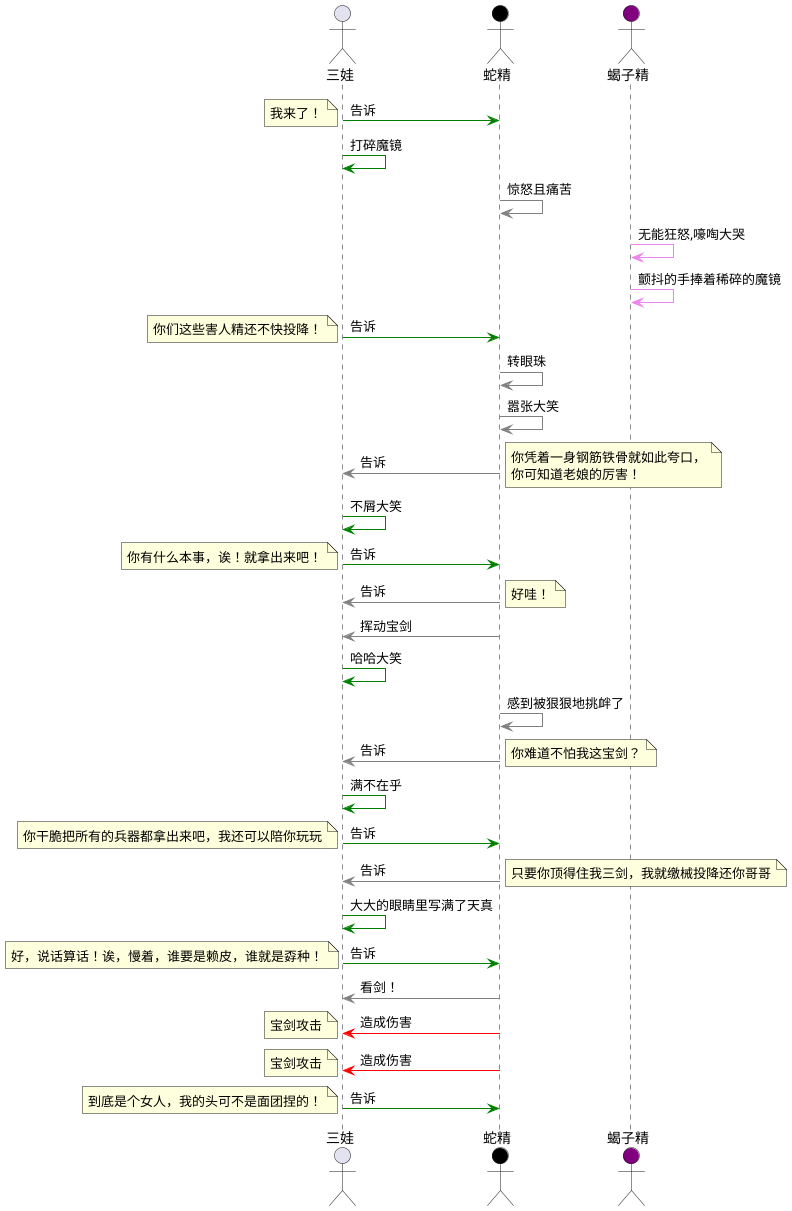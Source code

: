 ' https://www.bilibili.com/video/BV1zQ4y1d7dQ?p=3
' 6:57 ~ 8:32

@startuml
actor       三娃   as calabashThree 
actor       蛇精    as snake  #Black 
actor       蝎子精    as scorpion   #Purple 

calabashThree -[#Green]> snake : 告诉
note left: 我来了！

calabashThree -[#Green]> calabashThree : 打碎魔镜

snake -[#Grey]> snake : 惊怒且痛苦
scorpion -[#Violet]> scorpion : 无能狂怒,嚎啕大哭
scorpion -[#Violet]> scorpion : 颤抖的手捧着稀碎的魔镜


calabashThree -[#Green]> snake : 告诉
note left: 你们这些害人精还不快投降！

snake -[#Grey]> snake : 转眼珠
snake -[#Grey]> snake : 嚣张大笑
snake -[#Grey]> calabashThree : 告诉
note right
你凭着一身钢筋铁骨就如此夸口，
你可知道老娘的厉害！
end note 

calabashThree -[#Green]> calabashThree : 不屑大笑
calabashThree -[#Green]> snake : 告诉
note left: 你有什么本事，诶！就拿出来吧！

snake -[#Grey]> calabashThree : 告诉
note right: 好哇！
snake -[#Grey]> calabashThree : 挥动宝剑

calabashThree -[#Green]> calabashThree :哈哈大笑
snake -[#Grey]> snake : 感到被狠狠地挑衅了
snake -[#Grey]> calabashThree : 告诉
note right: 你难道不怕我这宝剑？

calabashThree -[#Green]> calabashThree :满不在乎
calabashThree -[#Green]> snake : 告诉
note left: 你干脆把所有的兵器都拿出来吧，我还可以陪你玩玩

snake -[#Grey]> calabashThree : 告诉
note right: 只要你顶得住我三剑，我就缴械投降还你哥哥

calabashThree -[#Green]> calabashThree :大大的眼睛里写满了天真
calabashThree -[#Green]> snake : 告诉
note left: 好，说话算话！诶，慢着，谁要是赖皮，谁就是孬种！

snake -[#Grey]> calabashThree : 看剑！

snake -[#Red]> calabashThree : 造成伤害
note left: 宝剑攻击

snake -[#Red]> calabashThree : 造成伤害
note left: 宝剑攻击

calabashThree -[#Green]> snake : 告诉
note left: 到底是个女人，我的头可不是面团捏的！

@enduml

